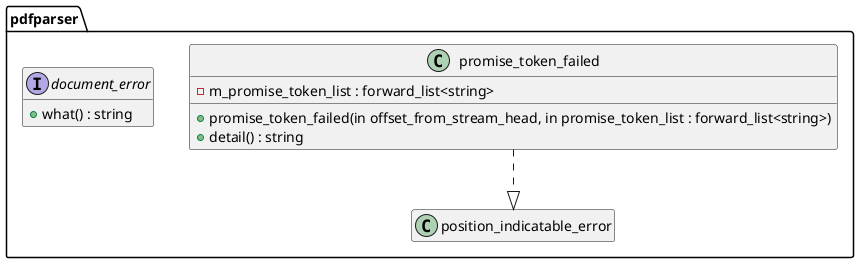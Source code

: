 @startuml tokenizer_errors
hide empty members
namespace pdfparser {
class promise_token_failed {
	-m_promise_token_list : forward_list<string>
	+promise_token_failed(in offset_from_stream_head, in promise_token_list : forward_list<string>)
	+detail() : string
}
promise_token_failed ..|> position_indicatable_error

interface document_error {
	+what() : string
}
}
@enduml
